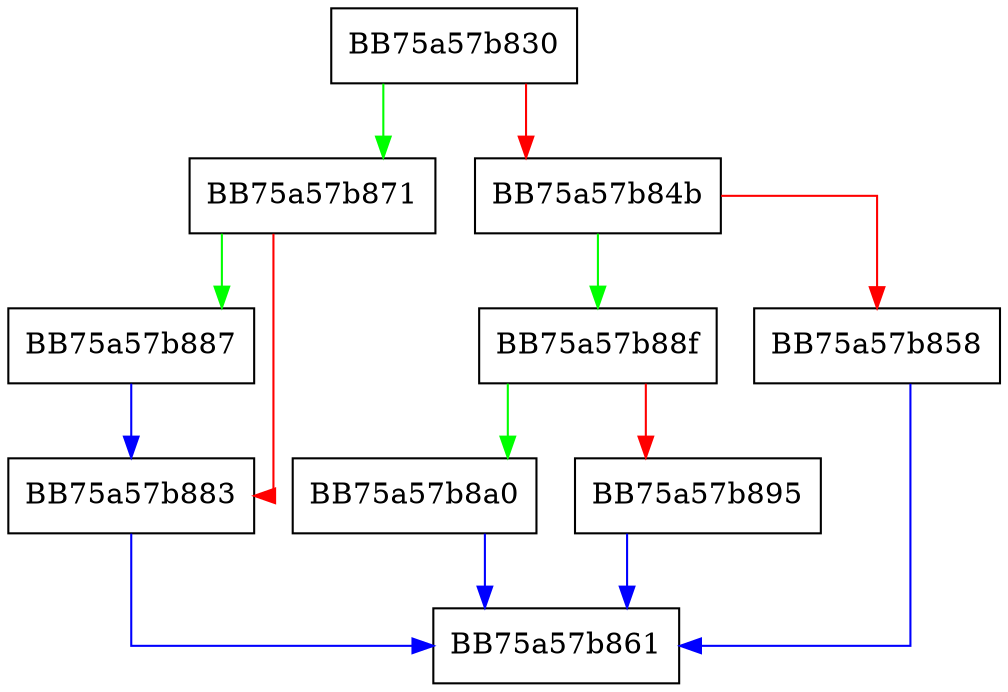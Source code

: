 digraph _ischartype_l {
  node [shape="box"];
  graph [splines=ortho];
  BB75a57b830 -> BB75a57b871 [color="green"];
  BB75a57b830 -> BB75a57b84b [color="red"];
  BB75a57b84b -> BB75a57b88f [color="green"];
  BB75a57b84b -> BB75a57b858 [color="red"];
  BB75a57b858 -> BB75a57b861 [color="blue"];
  BB75a57b871 -> BB75a57b887 [color="green"];
  BB75a57b871 -> BB75a57b883 [color="red"];
  BB75a57b883 -> BB75a57b861 [color="blue"];
  BB75a57b887 -> BB75a57b883 [color="blue"];
  BB75a57b88f -> BB75a57b8a0 [color="green"];
  BB75a57b88f -> BB75a57b895 [color="red"];
  BB75a57b895 -> BB75a57b861 [color="blue"];
  BB75a57b8a0 -> BB75a57b861 [color="blue"];
}